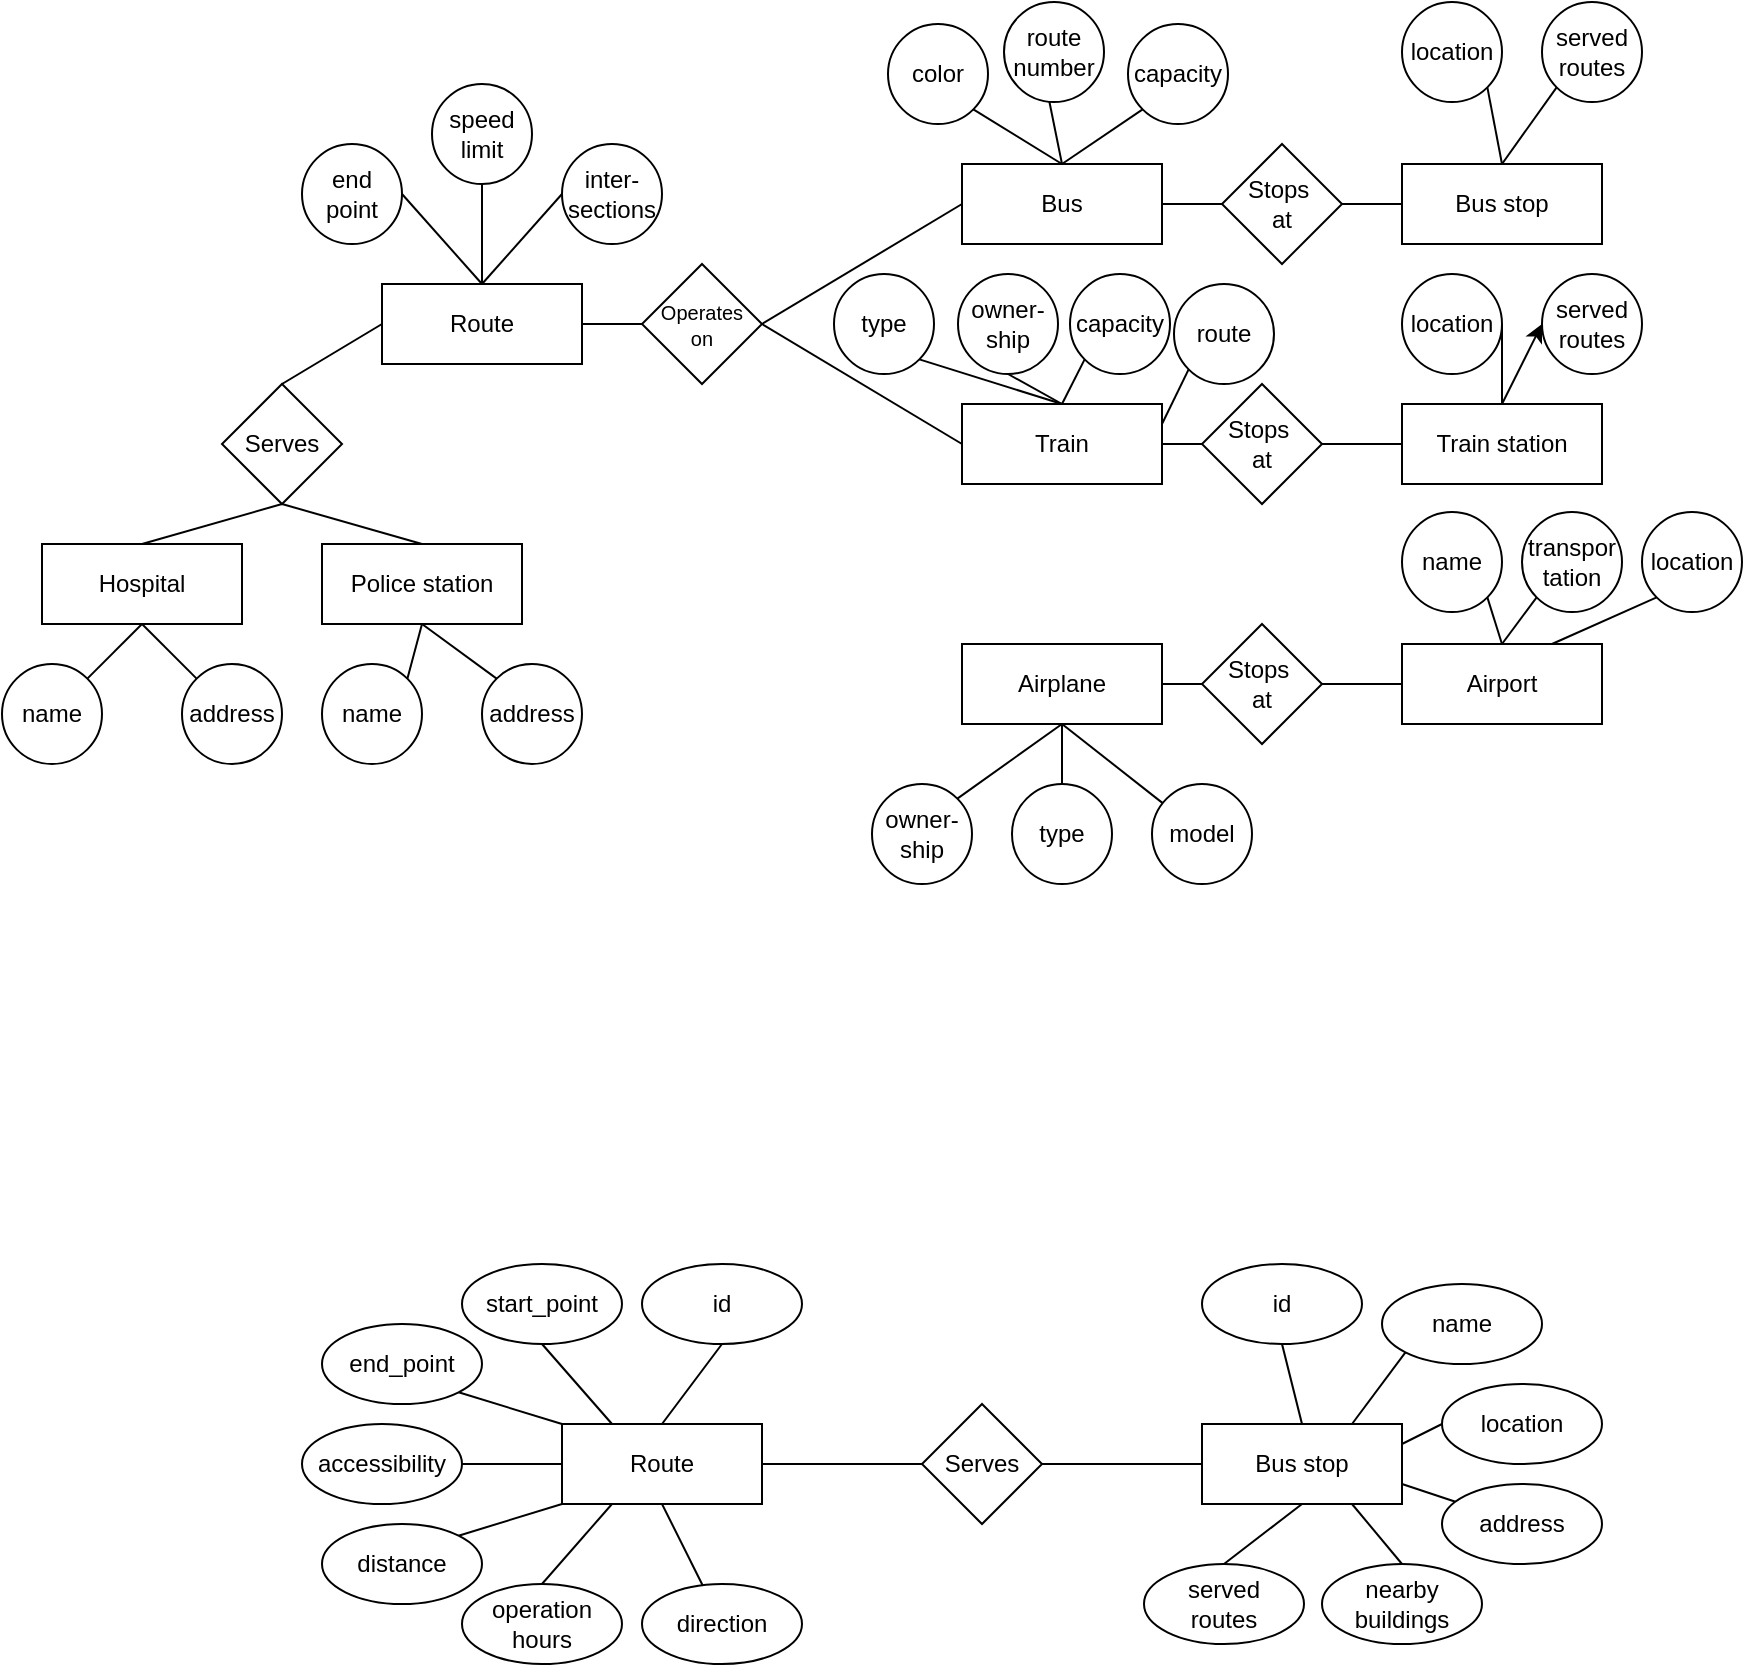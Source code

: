 <mxfile version="24.1.0" type="device">
  <diagram name="Page-1" id="OgqWzHOYpkqpAx2CG4Mx">
    <mxGraphModel dx="1833" dy="518" grid="1" gridSize="10" guides="1" tooltips="1" connect="1" arrows="1" fold="1" page="1" pageScale="1" pageWidth="850" pageHeight="1100" math="0" shadow="0">
      <root>
        <mxCell id="0" />
        <mxCell id="1" parent="0" />
        <mxCell id="xIa3Vx79y7yh4UbGRc0e-11" style="edgeStyle=orthogonalEdgeStyle;rounded=0;orthogonalLoop=1;jettySize=auto;html=1;exitX=1;exitY=0.5;exitDx=0;exitDy=0;entryX=0;entryY=0.5;entryDx=0;entryDy=0;endArrow=none;endFill=0;" parent="1" source="xIa3Vx79y7yh4UbGRc0e-1" target="xIa3Vx79y7yh4UbGRc0e-10" edge="1">
          <mxGeometry relative="1" as="geometry" />
        </mxCell>
        <mxCell id="xIa3Vx79y7yh4UbGRc0e-47" style="rounded=0;orthogonalLoop=1;jettySize=auto;html=1;exitX=0.5;exitY=0;exitDx=0;exitDy=0;entryX=1;entryY=1;entryDx=0;entryDy=0;endArrow=none;endFill=0;" parent="1" source="xIa3Vx79y7yh4UbGRc0e-1" target="xIa3Vx79y7yh4UbGRc0e-46" edge="1">
          <mxGeometry relative="1" as="geometry" />
        </mxCell>
        <mxCell id="xIa3Vx79y7yh4UbGRc0e-49" style="rounded=0;orthogonalLoop=1;jettySize=auto;html=1;exitX=0.5;exitY=0;exitDx=0;exitDy=0;entryX=0;entryY=1;entryDx=0;entryDy=0;endArrow=none;endFill=0;" parent="1" source="xIa3Vx79y7yh4UbGRc0e-1" target="xIa3Vx79y7yh4UbGRc0e-44" edge="1">
          <mxGeometry relative="1" as="geometry" />
        </mxCell>
        <mxCell id="xIa3Vx79y7yh4UbGRc0e-1" value="Bus" style="rounded=0;whiteSpace=wrap;html=1;" parent="1" vertex="1">
          <mxGeometry x="260" y="90" width="100" height="40" as="geometry" />
        </mxCell>
        <mxCell id="xIa3Vx79y7yh4UbGRc0e-14" style="edgeStyle=orthogonalEdgeStyle;rounded=0;orthogonalLoop=1;jettySize=auto;html=1;exitX=1;exitY=0.5;exitDx=0;exitDy=0;entryX=0;entryY=0.5;entryDx=0;entryDy=0;endArrow=none;endFill=0;" parent="1" source="xIa3Vx79y7yh4UbGRc0e-2" target="xIa3Vx79y7yh4UbGRc0e-13" edge="1">
          <mxGeometry relative="1" as="geometry" />
        </mxCell>
        <mxCell id="xIa3Vx79y7yh4UbGRc0e-57" style="rounded=0;orthogonalLoop=1;jettySize=auto;html=1;exitX=0.5;exitY=0;exitDx=0;exitDy=0;entryX=0.5;entryY=1;entryDx=0;entryDy=0;endArrow=none;endFill=0;" parent="1" source="xIa3Vx79y7yh4UbGRc0e-2" target="xIa3Vx79y7yh4UbGRc0e-55" edge="1">
          <mxGeometry relative="1" as="geometry" />
        </mxCell>
        <mxCell id="xIa3Vx79y7yh4UbGRc0e-58" style="rounded=0;orthogonalLoop=1;jettySize=auto;html=1;exitX=0.5;exitY=0;exitDx=0;exitDy=0;entryX=1;entryY=1;entryDx=0;entryDy=0;endArrow=none;endFill=0;" parent="1" source="xIa3Vx79y7yh4UbGRc0e-2" target="xIa3Vx79y7yh4UbGRc0e-54" edge="1">
          <mxGeometry relative="1" as="geometry" />
        </mxCell>
        <mxCell id="xIa3Vx79y7yh4UbGRc0e-59" style="rounded=0;orthogonalLoop=1;jettySize=auto;html=1;exitX=0.5;exitY=0;exitDx=0;exitDy=0;entryX=0;entryY=1;entryDx=0;entryDy=0;endArrow=none;endFill=0;" parent="1" source="xIa3Vx79y7yh4UbGRc0e-2" target="xIa3Vx79y7yh4UbGRc0e-56" edge="1">
          <mxGeometry relative="1" as="geometry" />
        </mxCell>
        <mxCell id="xIa3Vx79y7yh4UbGRc0e-61" style="rounded=0;orthogonalLoop=1;jettySize=auto;html=1;exitX=1;exitY=0.25;exitDx=0;exitDy=0;entryX=0;entryY=1;entryDx=0;entryDy=0;endArrow=none;endFill=0;" parent="1" source="xIa3Vx79y7yh4UbGRc0e-2" target="xIa3Vx79y7yh4UbGRc0e-60" edge="1">
          <mxGeometry relative="1" as="geometry" />
        </mxCell>
        <mxCell id="xIa3Vx79y7yh4UbGRc0e-2" value="Train" style="rounded=0;whiteSpace=wrap;html=1;" parent="1" vertex="1">
          <mxGeometry x="260" y="210" width="100" height="40" as="geometry" />
        </mxCell>
        <mxCell id="xIa3Vx79y7yh4UbGRc0e-17" style="edgeStyle=orthogonalEdgeStyle;rounded=0;orthogonalLoop=1;jettySize=auto;html=1;exitX=1;exitY=0.5;exitDx=0;exitDy=0;entryX=0;entryY=0.5;entryDx=0;entryDy=0;endArrow=none;endFill=0;" parent="1" source="xIa3Vx79y7yh4UbGRc0e-3" target="xIa3Vx79y7yh4UbGRc0e-16" edge="1">
          <mxGeometry relative="1" as="geometry" />
        </mxCell>
        <mxCell id="xIa3Vx79y7yh4UbGRc0e-71" style="rounded=0;orthogonalLoop=1;jettySize=auto;html=1;exitX=0.5;exitY=1;exitDx=0;exitDy=0;endArrow=none;endFill=0;" parent="1" source="xIa3Vx79y7yh4UbGRc0e-3" target="xIa3Vx79y7yh4UbGRc0e-69" edge="1">
          <mxGeometry relative="1" as="geometry" />
        </mxCell>
        <mxCell id="xIa3Vx79y7yh4UbGRc0e-73" style="rounded=0;orthogonalLoop=1;jettySize=auto;html=1;exitX=0.5;exitY=1;exitDx=0;exitDy=0;entryX=1;entryY=0;entryDx=0;entryDy=0;endArrow=none;endFill=0;" parent="1" source="xIa3Vx79y7yh4UbGRc0e-3" target="xIa3Vx79y7yh4UbGRc0e-67" edge="1">
          <mxGeometry relative="1" as="geometry" />
        </mxCell>
        <mxCell id="xIa3Vx79y7yh4UbGRc0e-74" style="rounded=0;orthogonalLoop=1;jettySize=auto;html=1;exitX=0.5;exitY=1;exitDx=0;exitDy=0;entryX=0.5;entryY=0;entryDx=0;entryDy=0;endArrow=none;endFill=0;" parent="1" source="xIa3Vx79y7yh4UbGRc0e-3" target="xIa3Vx79y7yh4UbGRc0e-66" edge="1">
          <mxGeometry relative="1" as="geometry" />
        </mxCell>
        <mxCell id="xIa3Vx79y7yh4UbGRc0e-3" value="Airplane" style="rounded=0;whiteSpace=wrap;html=1;" parent="1" vertex="1">
          <mxGeometry x="260" y="330" width="100" height="40" as="geometry" />
        </mxCell>
        <mxCell id="xIa3Vx79y7yh4UbGRc0e-22" style="edgeStyle=orthogonalEdgeStyle;rounded=0;orthogonalLoop=1;jettySize=auto;html=1;exitX=1;exitY=0.5;exitDx=0;exitDy=0;entryX=0;entryY=0.5;entryDx=0;entryDy=0;endArrow=none;endFill=0;" parent="1" source="xIa3Vx79y7yh4UbGRc0e-4" target="xIa3Vx79y7yh4UbGRc0e-19" edge="1">
          <mxGeometry relative="1" as="geometry" />
        </mxCell>
        <mxCell id="xIa3Vx79y7yh4UbGRc0e-41" style="rounded=0;orthogonalLoop=1;jettySize=auto;html=1;exitX=0.5;exitY=0;exitDx=0;exitDy=0;entryX=1;entryY=0.5;entryDx=0;entryDy=0;endArrow=none;endFill=0;" parent="1" source="xIa3Vx79y7yh4UbGRc0e-4" target="xIa3Vx79y7yh4UbGRc0e-39" edge="1">
          <mxGeometry relative="1" as="geometry" />
        </mxCell>
        <mxCell id="xIa3Vx79y7yh4UbGRc0e-42" style="edgeStyle=orthogonalEdgeStyle;rounded=0;orthogonalLoop=1;jettySize=auto;html=1;exitX=0.5;exitY=0;exitDx=0;exitDy=0;entryX=0.5;entryY=1;entryDx=0;entryDy=0;endArrow=none;endFill=0;" parent="1" source="xIa3Vx79y7yh4UbGRc0e-4" target="xIa3Vx79y7yh4UbGRc0e-38" edge="1">
          <mxGeometry relative="1" as="geometry" />
        </mxCell>
        <mxCell id="xIa3Vx79y7yh4UbGRc0e-43" style="rounded=0;orthogonalLoop=1;jettySize=auto;html=1;exitX=0.5;exitY=0;exitDx=0;exitDy=0;entryX=0;entryY=0.5;entryDx=0;entryDy=0;endArrow=none;endFill=0;" parent="1" source="xIa3Vx79y7yh4UbGRc0e-4" target="xIa3Vx79y7yh4UbGRc0e-40" edge="1">
          <mxGeometry relative="1" as="geometry" />
        </mxCell>
        <mxCell id="xIa3Vx79y7yh4UbGRc0e-4" value="Route" style="rounded=0;whiteSpace=wrap;html=1;" parent="1" vertex="1">
          <mxGeometry x="-30" y="150" width="100" height="40" as="geometry" />
        </mxCell>
        <mxCell id="xIa3Vx79y7yh4UbGRc0e-52" style="rounded=0;orthogonalLoop=1;jettySize=auto;html=1;exitX=0.5;exitY=0;exitDx=0;exitDy=0;entryX=1;entryY=1;entryDx=0;entryDy=0;endArrow=none;endFill=0;" parent="1" source="xIa3Vx79y7yh4UbGRc0e-5" target="xIa3Vx79y7yh4UbGRc0e-50" edge="1">
          <mxGeometry relative="1" as="geometry" />
        </mxCell>
        <mxCell id="xIa3Vx79y7yh4UbGRc0e-53" style="rounded=0;orthogonalLoop=1;jettySize=auto;html=1;exitX=0.5;exitY=0;exitDx=0;exitDy=0;entryX=0;entryY=1;entryDx=0;entryDy=0;endArrow=none;endFill=0;" parent="1" source="xIa3Vx79y7yh4UbGRc0e-5" target="xIa3Vx79y7yh4UbGRc0e-51" edge="1">
          <mxGeometry relative="1" as="geometry" />
        </mxCell>
        <mxCell id="xIa3Vx79y7yh4UbGRc0e-5" value="Bus stop" style="rounded=0;whiteSpace=wrap;html=1;" parent="1" vertex="1">
          <mxGeometry x="480" y="90" width="100" height="40" as="geometry" />
        </mxCell>
        <mxCell id="xIa3Vx79y7yh4UbGRc0e-64" style="rounded=0;orthogonalLoop=1;jettySize=auto;html=1;exitX=0.5;exitY=0;exitDx=0;exitDy=0;entryX=1;entryY=0.5;entryDx=0;entryDy=0;endArrow=none;endFill=0;" parent="1" source="xIa3Vx79y7yh4UbGRc0e-6" target="xIa3Vx79y7yh4UbGRc0e-62" edge="1">
          <mxGeometry relative="1" as="geometry" />
        </mxCell>
        <mxCell id="xIa3Vx79y7yh4UbGRc0e-65" style="rounded=0;orthogonalLoop=1;jettySize=auto;html=1;exitX=0.5;exitY=0;exitDx=0;exitDy=0;entryX=0;entryY=0.5;entryDx=0;entryDy=0;" parent="1" source="xIa3Vx79y7yh4UbGRc0e-6" target="xIa3Vx79y7yh4UbGRc0e-63" edge="1">
          <mxGeometry relative="1" as="geometry" />
        </mxCell>
        <mxCell id="xIa3Vx79y7yh4UbGRc0e-6" value="Train station" style="rounded=0;whiteSpace=wrap;html=1;" parent="1" vertex="1">
          <mxGeometry x="480" y="210" width="100" height="40" as="geometry" />
        </mxCell>
        <mxCell id="xIa3Vx79y7yh4UbGRc0e-78" style="rounded=0;orthogonalLoop=1;jettySize=auto;html=1;exitX=0.5;exitY=0;exitDx=0;exitDy=0;entryX=1;entryY=1;entryDx=0;entryDy=0;endArrow=none;endFill=0;" parent="1" source="xIa3Vx79y7yh4UbGRc0e-7" target="xIa3Vx79y7yh4UbGRc0e-75" edge="1">
          <mxGeometry relative="1" as="geometry" />
        </mxCell>
        <mxCell id="xIa3Vx79y7yh4UbGRc0e-79" style="rounded=0;orthogonalLoop=1;jettySize=auto;html=1;exitX=0.5;exitY=0;exitDx=0;exitDy=0;entryX=0;entryY=1;entryDx=0;entryDy=0;endArrow=none;endFill=0;" parent="1" source="xIa3Vx79y7yh4UbGRc0e-7" target="xIa3Vx79y7yh4UbGRc0e-76" edge="1">
          <mxGeometry relative="1" as="geometry" />
        </mxCell>
        <mxCell id="xIa3Vx79y7yh4UbGRc0e-80" style="rounded=0;orthogonalLoop=1;jettySize=auto;html=1;exitX=0.75;exitY=0;exitDx=0;exitDy=0;entryX=0;entryY=1;entryDx=0;entryDy=0;endArrow=none;endFill=0;" parent="1" source="xIa3Vx79y7yh4UbGRc0e-7" target="xIa3Vx79y7yh4UbGRc0e-77" edge="1">
          <mxGeometry relative="1" as="geometry" />
        </mxCell>
        <mxCell id="xIa3Vx79y7yh4UbGRc0e-7" value="Airport" style="rounded=0;whiteSpace=wrap;html=1;" parent="1" vertex="1">
          <mxGeometry x="480" y="330" width="100" height="40" as="geometry" />
        </mxCell>
        <mxCell id="xIa3Vx79y7yh4UbGRc0e-26" style="rounded=0;orthogonalLoop=1;jettySize=auto;html=1;exitX=0.5;exitY=0;exitDx=0;exitDy=0;entryX=0.5;entryY=1;entryDx=0;entryDy=0;endArrow=none;endFill=0;" parent="1" source="xIa3Vx79y7yh4UbGRc0e-8" target="xIa3Vx79y7yh4UbGRc0e-25" edge="1">
          <mxGeometry relative="1" as="geometry" />
        </mxCell>
        <mxCell id="xIa3Vx79y7yh4UbGRc0e-32" style="rounded=0;orthogonalLoop=1;jettySize=auto;html=1;exitX=0.5;exitY=1;exitDx=0;exitDy=0;entryX=1;entryY=0;entryDx=0;entryDy=0;endArrow=none;endFill=0;" parent="1" source="xIa3Vx79y7yh4UbGRc0e-8" target="xIa3Vx79y7yh4UbGRc0e-29" edge="1">
          <mxGeometry relative="1" as="geometry" />
        </mxCell>
        <mxCell id="xIa3Vx79y7yh4UbGRc0e-33" style="rounded=0;orthogonalLoop=1;jettySize=auto;html=1;exitX=0.5;exitY=1;exitDx=0;exitDy=0;entryX=0;entryY=0;entryDx=0;entryDy=0;endArrow=none;endFill=0;" parent="1" source="xIa3Vx79y7yh4UbGRc0e-8" target="xIa3Vx79y7yh4UbGRc0e-30" edge="1">
          <mxGeometry relative="1" as="geometry" />
        </mxCell>
        <mxCell id="xIa3Vx79y7yh4UbGRc0e-8" value="Hospital" style="rounded=0;whiteSpace=wrap;html=1;" parent="1" vertex="1">
          <mxGeometry x="-200" y="280" width="100" height="40" as="geometry" />
        </mxCell>
        <mxCell id="xIa3Vx79y7yh4UbGRc0e-27" style="rounded=0;orthogonalLoop=1;jettySize=auto;html=1;exitX=0.5;exitY=0;exitDx=0;exitDy=0;endArrow=none;endFill=0;entryX=0.5;entryY=1;entryDx=0;entryDy=0;" parent="1" source="xIa3Vx79y7yh4UbGRc0e-9" target="xIa3Vx79y7yh4UbGRc0e-25" edge="1">
          <mxGeometry relative="1" as="geometry" />
        </mxCell>
        <mxCell id="xIa3Vx79y7yh4UbGRc0e-9" value="Police station" style="rounded=0;whiteSpace=wrap;html=1;" parent="1" vertex="1">
          <mxGeometry x="-60" y="280" width="100" height="40" as="geometry" />
        </mxCell>
        <mxCell id="xIa3Vx79y7yh4UbGRc0e-81" style="edgeStyle=orthogonalEdgeStyle;rounded=0;orthogonalLoop=1;jettySize=auto;html=1;exitX=1;exitY=0.5;exitDx=0;exitDy=0;entryX=0;entryY=0.5;entryDx=0;entryDy=0;endArrow=none;endFill=0;" parent="1" source="xIa3Vx79y7yh4UbGRc0e-10" target="xIa3Vx79y7yh4UbGRc0e-5" edge="1">
          <mxGeometry relative="1" as="geometry" />
        </mxCell>
        <mxCell id="xIa3Vx79y7yh4UbGRc0e-10" value="Stops&amp;nbsp;&lt;div&gt;at&lt;/div&gt;" style="rhombus;whiteSpace=wrap;html=1;" parent="1" vertex="1">
          <mxGeometry x="390" y="80" width="60" height="60" as="geometry" />
        </mxCell>
        <mxCell id="xIa3Vx79y7yh4UbGRc0e-15" style="edgeStyle=orthogonalEdgeStyle;rounded=0;orthogonalLoop=1;jettySize=auto;html=1;exitX=1;exitY=0.5;exitDx=0;exitDy=0;entryX=0;entryY=0.5;entryDx=0;entryDy=0;endArrow=none;endFill=0;" parent="1" source="xIa3Vx79y7yh4UbGRc0e-13" target="xIa3Vx79y7yh4UbGRc0e-6" edge="1">
          <mxGeometry relative="1" as="geometry" />
        </mxCell>
        <mxCell id="xIa3Vx79y7yh4UbGRc0e-13" value="Stops&amp;nbsp;&lt;div&gt;at&lt;/div&gt;" style="rhombus;whiteSpace=wrap;html=1;" parent="1" vertex="1">
          <mxGeometry x="380" y="200" width="60" height="60" as="geometry" />
        </mxCell>
        <mxCell id="xIa3Vx79y7yh4UbGRc0e-18" style="edgeStyle=orthogonalEdgeStyle;rounded=0;orthogonalLoop=1;jettySize=auto;html=1;exitX=1;exitY=0.5;exitDx=0;exitDy=0;entryX=0;entryY=0.5;entryDx=0;entryDy=0;endArrow=none;endFill=0;" parent="1" source="xIa3Vx79y7yh4UbGRc0e-16" target="xIa3Vx79y7yh4UbGRc0e-7" edge="1">
          <mxGeometry relative="1" as="geometry" />
        </mxCell>
        <mxCell id="xIa3Vx79y7yh4UbGRc0e-16" value="Stops&amp;nbsp;&lt;div&gt;at&lt;/div&gt;" style="rhombus;whiteSpace=wrap;html=1;" parent="1" vertex="1">
          <mxGeometry x="380" y="320" width="60" height="60" as="geometry" />
        </mxCell>
        <mxCell id="xIa3Vx79y7yh4UbGRc0e-23" style="rounded=0;orthogonalLoop=1;jettySize=auto;html=1;exitX=1;exitY=0.5;exitDx=0;exitDy=0;entryX=0;entryY=0.5;entryDx=0;entryDy=0;endArrow=none;endFill=0;" parent="1" source="xIa3Vx79y7yh4UbGRc0e-19" target="xIa3Vx79y7yh4UbGRc0e-1" edge="1">
          <mxGeometry relative="1" as="geometry" />
        </mxCell>
        <mxCell id="xIa3Vx79y7yh4UbGRc0e-24" style="rounded=0;orthogonalLoop=1;jettySize=auto;html=1;exitX=1;exitY=0.5;exitDx=0;exitDy=0;entryX=0;entryY=0.5;entryDx=0;entryDy=0;endArrow=none;endFill=0;" parent="1" source="xIa3Vx79y7yh4UbGRc0e-19" target="xIa3Vx79y7yh4UbGRc0e-2" edge="1">
          <mxGeometry relative="1" as="geometry" />
        </mxCell>
        <mxCell id="xIa3Vx79y7yh4UbGRc0e-19" value="&lt;font style=&quot;font-size: 10px;&quot;&gt;Operates&lt;/font&gt;&lt;div style=&quot;font-size: 10px;&quot;&gt;&lt;font style=&quot;font-size: 10px;&quot;&gt;on&lt;/font&gt;&lt;/div&gt;" style="rhombus;whiteSpace=wrap;html=1;" parent="1" vertex="1">
          <mxGeometry x="100" y="140" width="60" height="60" as="geometry" />
        </mxCell>
        <mxCell id="xIa3Vx79y7yh4UbGRc0e-28" style="rounded=0;orthogonalLoop=1;jettySize=auto;html=1;exitX=0.5;exitY=0;exitDx=0;exitDy=0;entryX=0;entryY=0.5;entryDx=0;entryDy=0;endArrow=none;endFill=0;" parent="1" source="xIa3Vx79y7yh4UbGRc0e-25" target="xIa3Vx79y7yh4UbGRc0e-4" edge="1">
          <mxGeometry relative="1" as="geometry" />
        </mxCell>
        <mxCell id="xIa3Vx79y7yh4UbGRc0e-25" value="Serves" style="rhombus;whiteSpace=wrap;html=1;" parent="1" vertex="1">
          <mxGeometry x="-110" y="200" width="60" height="60" as="geometry" />
        </mxCell>
        <mxCell id="xIa3Vx79y7yh4UbGRc0e-29" value="name" style="ellipse;whiteSpace=wrap;html=1;" parent="1" vertex="1">
          <mxGeometry x="-220" y="340" width="50" height="50" as="geometry" />
        </mxCell>
        <mxCell id="xIa3Vx79y7yh4UbGRc0e-30" value="address" style="ellipse;whiteSpace=wrap;html=1;" parent="1" vertex="1">
          <mxGeometry x="-130" y="340" width="50" height="50" as="geometry" />
        </mxCell>
        <mxCell id="xIa3Vx79y7yh4UbGRc0e-34" style="rounded=0;orthogonalLoop=1;jettySize=auto;html=1;exitX=0.5;exitY=1;exitDx=0;exitDy=0;entryX=1;entryY=0;entryDx=0;entryDy=0;endArrow=none;endFill=0;" parent="1" source="xIa3Vx79y7yh4UbGRc0e-9" target="xIa3Vx79y7yh4UbGRc0e-36" edge="1">
          <mxGeometry relative="1" as="geometry">
            <mxPoint x="-520" y="390" as="sourcePoint" />
          </mxGeometry>
        </mxCell>
        <mxCell id="xIa3Vx79y7yh4UbGRc0e-35" style="rounded=0;orthogonalLoop=1;jettySize=auto;html=1;entryX=0;entryY=0;entryDx=0;entryDy=0;endArrow=none;endFill=0;exitX=0.5;exitY=1;exitDx=0;exitDy=0;" parent="1" source="xIa3Vx79y7yh4UbGRc0e-9" target="xIa3Vx79y7yh4UbGRc0e-37" edge="1">
          <mxGeometry relative="1" as="geometry">
            <mxPoint x="-540" y="260" as="sourcePoint" />
          </mxGeometry>
        </mxCell>
        <mxCell id="xIa3Vx79y7yh4UbGRc0e-36" value="name" style="ellipse;whiteSpace=wrap;html=1;" parent="1" vertex="1">
          <mxGeometry x="-60" y="340" width="50" height="50" as="geometry" />
        </mxCell>
        <mxCell id="xIa3Vx79y7yh4UbGRc0e-37" value="address" style="ellipse;whiteSpace=wrap;html=1;" parent="1" vertex="1">
          <mxGeometry x="20" y="340" width="50" height="50" as="geometry" />
        </mxCell>
        <mxCell id="xIa3Vx79y7yh4UbGRc0e-38" value="speed&lt;div&gt;limit&lt;/div&gt;" style="ellipse;whiteSpace=wrap;html=1;" parent="1" vertex="1">
          <mxGeometry x="-5" y="50" width="50" height="50" as="geometry" />
        </mxCell>
        <mxCell id="xIa3Vx79y7yh4UbGRc0e-39" value="end&lt;div&gt;point&lt;/div&gt;" style="ellipse;whiteSpace=wrap;html=1;" parent="1" vertex="1">
          <mxGeometry x="-70" y="80" width="50" height="50" as="geometry" />
        </mxCell>
        <mxCell id="xIa3Vx79y7yh4UbGRc0e-40" value="inter-&lt;div&gt;sections&lt;/div&gt;" style="ellipse;whiteSpace=wrap;html=1;" parent="1" vertex="1">
          <mxGeometry x="60" y="80" width="50" height="50" as="geometry" />
        </mxCell>
        <mxCell id="xIa3Vx79y7yh4UbGRc0e-44" value="capacity" style="ellipse;whiteSpace=wrap;html=1;" parent="1" vertex="1">
          <mxGeometry x="343" y="20" width="50" height="50" as="geometry" />
        </mxCell>
        <mxCell id="xIa3Vx79y7yh4UbGRc0e-45" value="route&lt;div&gt;number&lt;/div&gt;" style="ellipse;whiteSpace=wrap;html=1;" parent="1" vertex="1">
          <mxGeometry x="281" y="9" width="50" height="50" as="geometry" />
        </mxCell>
        <mxCell id="xIa3Vx79y7yh4UbGRc0e-46" value="color" style="ellipse;whiteSpace=wrap;html=1;" parent="1" vertex="1">
          <mxGeometry x="223" y="20" width="50" height="50" as="geometry" />
        </mxCell>
        <mxCell id="xIa3Vx79y7yh4UbGRc0e-48" style="rounded=0;orthogonalLoop=1;jettySize=auto;html=1;exitX=0.5;exitY=0;exitDx=0;exitDy=0;entryX=0.453;entryY=0.993;entryDx=0;entryDy=0;entryPerimeter=0;endArrow=none;endFill=0;" parent="1" source="xIa3Vx79y7yh4UbGRc0e-1" target="xIa3Vx79y7yh4UbGRc0e-45" edge="1">
          <mxGeometry relative="1" as="geometry" />
        </mxCell>
        <mxCell id="xIa3Vx79y7yh4UbGRc0e-50" value="location" style="ellipse;whiteSpace=wrap;html=1;" parent="1" vertex="1">
          <mxGeometry x="480" y="9" width="50" height="50" as="geometry" />
        </mxCell>
        <mxCell id="xIa3Vx79y7yh4UbGRc0e-51" value="served&lt;div&gt;routes&lt;/div&gt;" style="ellipse;whiteSpace=wrap;html=1;" parent="1" vertex="1">
          <mxGeometry x="550" y="9" width="50" height="50" as="geometry" />
        </mxCell>
        <mxCell id="xIa3Vx79y7yh4UbGRc0e-54" value="type" style="ellipse;whiteSpace=wrap;html=1;" parent="1" vertex="1">
          <mxGeometry x="196" y="145" width="50" height="50" as="geometry" />
        </mxCell>
        <mxCell id="xIa3Vx79y7yh4UbGRc0e-55" value="owner-&lt;div&gt;ship&lt;/div&gt;" style="ellipse;whiteSpace=wrap;html=1;" parent="1" vertex="1">
          <mxGeometry x="258" y="145" width="50" height="50" as="geometry" />
        </mxCell>
        <mxCell id="xIa3Vx79y7yh4UbGRc0e-56" value="capacity" style="ellipse;whiteSpace=wrap;html=1;" parent="1" vertex="1">
          <mxGeometry x="314" y="145" width="50" height="50" as="geometry" />
        </mxCell>
        <mxCell id="xIa3Vx79y7yh4UbGRc0e-60" value="route" style="ellipse;whiteSpace=wrap;html=1;" parent="1" vertex="1">
          <mxGeometry x="366" y="150" width="50" height="50" as="geometry" />
        </mxCell>
        <mxCell id="xIa3Vx79y7yh4UbGRc0e-62" value="location" style="ellipse;whiteSpace=wrap;html=1;" parent="1" vertex="1">
          <mxGeometry x="480" y="145" width="50" height="50" as="geometry" />
        </mxCell>
        <mxCell id="xIa3Vx79y7yh4UbGRc0e-63" value="served&lt;div&gt;routes&lt;/div&gt;" style="ellipse;whiteSpace=wrap;html=1;" parent="1" vertex="1">
          <mxGeometry x="550" y="145" width="50" height="50" as="geometry" />
        </mxCell>
        <mxCell id="xIa3Vx79y7yh4UbGRc0e-66" value="type" style="ellipse;whiteSpace=wrap;html=1;" parent="1" vertex="1">
          <mxGeometry x="285" y="400" width="50" height="50" as="geometry" />
        </mxCell>
        <mxCell id="xIa3Vx79y7yh4UbGRc0e-67" value="owner-&lt;div&gt;ship&lt;/div&gt;" style="ellipse;whiteSpace=wrap;html=1;" parent="1" vertex="1">
          <mxGeometry x="215" y="400" width="50" height="50" as="geometry" />
        </mxCell>
        <mxCell id="xIa3Vx79y7yh4UbGRc0e-69" value="model" style="ellipse;whiteSpace=wrap;html=1;" parent="1" vertex="1">
          <mxGeometry x="355" y="400" width="50" height="50" as="geometry" />
        </mxCell>
        <mxCell id="xIa3Vx79y7yh4UbGRc0e-75" value="name" style="ellipse;whiteSpace=wrap;html=1;" parent="1" vertex="1">
          <mxGeometry x="480" y="264" width="50" height="50" as="geometry" />
        </mxCell>
        <mxCell id="xIa3Vx79y7yh4UbGRc0e-76" value="transpor&lt;div&gt;t&lt;span style=&quot;background-color: initial;&quot;&gt;ation&lt;/span&gt;&lt;/div&gt;" style="ellipse;whiteSpace=wrap;html=1;" parent="1" vertex="1">
          <mxGeometry x="540" y="264" width="50" height="50" as="geometry" />
        </mxCell>
        <mxCell id="xIa3Vx79y7yh4UbGRc0e-77" value="location" style="ellipse;whiteSpace=wrap;html=1;" parent="1" vertex="1">
          <mxGeometry x="600" y="264" width="50" height="50" as="geometry" />
        </mxCell>
        <mxCell id="IcOZGdYZxW1Ww55h6HlO-5" style="edgeStyle=orthogonalEdgeStyle;rounded=0;orthogonalLoop=1;jettySize=auto;html=1;exitX=1;exitY=0.5;exitDx=0;exitDy=0;entryX=0;entryY=0.5;entryDx=0;entryDy=0;endArrow=none;endFill=0;" edge="1" parent="1" source="IcOZGdYZxW1Ww55h6HlO-1" target="IcOZGdYZxW1Ww55h6HlO-4">
          <mxGeometry relative="1" as="geometry" />
        </mxCell>
        <mxCell id="IcOZGdYZxW1Ww55h6HlO-14" style="rounded=0;orthogonalLoop=1;jettySize=auto;html=1;exitX=0.5;exitY=0;exitDx=0;exitDy=0;entryX=0.5;entryY=1;entryDx=0;entryDy=0;endArrow=none;endFill=0;" edge="1" parent="1" source="IcOZGdYZxW1Ww55h6HlO-1" target="IcOZGdYZxW1Ww55h6HlO-7">
          <mxGeometry relative="1" as="geometry" />
        </mxCell>
        <mxCell id="IcOZGdYZxW1Ww55h6HlO-15" style="rounded=0;orthogonalLoop=1;jettySize=auto;html=1;exitX=0.25;exitY=0;exitDx=0;exitDy=0;entryX=0.5;entryY=1;entryDx=0;entryDy=0;endArrow=none;endFill=0;" edge="1" parent="1" source="IcOZGdYZxW1Ww55h6HlO-1" target="IcOZGdYZxW1Ww55h6HlO-8">
          <mxGeometry relative="1" as="geometry" />
        </mxCell>
        <mxCell id="IcOZGdYZxW1Ww55h6HlO-16" style="rounded=0;orthogonalLoop=1;jettySize=auto;html=1;exitX=0;exitY=0;exitDx=0;exitDy=0;entryX=1;entryY=1;entryDx=0;entryDy=0;endArrow=none;endFill=0;" edge="1" parent="1" source="IcOZGdYZxW1Ww55h6HlO-1" target="IcOZGdYZxW1Ww55h6HlO-9">
          <mxGeometry relative="1" as="geometry" />
        </mxCell>
        <mxCell id="IcOZGdYZxW1Ww55h6HlO-17" style="edgeStyle=orthogonalEdgeStyle;rounded=0;orthogonalLoop=1;jettySize=auto;html=1;exitX=0;exitY=0.5;exitDx=0;exitDy=0;entryX=1;entryY=0.5;entryDx=0;entryDy=0;endArrow=none;endFill=0;" edge="1" parent="1" source="IcOZGdYZxW1Ww55h6HlO-1" target="IcOZGdYZxW1Ww55h6HlO-10">
          <mxGeometry relative="1" as="geometry" />
        </mxCell>
        <mxCell id="IcOZGdYZxW1Ww55h6HlO-18" style="rounded=0;orthogonalLoop=1;jettySize=auto;html=1;exitX=0;exitY=1;exitDx=0;exitDy=0;entryX=1;entryY=0;entryDx=0;entryDy=0;endArrow=none;endFill=0;" edge="1" parent="1" source="IcOZGdYZxW1Ww55h6HlO-1" target="IcOZGdYZxW1Ww55h6HlO-11">
          <mxGeometry relative="1" as="geometry" />
        </mxCell>
        <mxCell id="IcOZGdYZxW1Ww55h6HlO-19" style="rounded=0;orthogonalLoop=1;jettySize=auto;html=1;exitX=0.25;exitY=1;exitDx=0;exitDy=0;entryX=0.5;entryY=0;entryDx=0;entryDy=0;endArrow=none;endFill=0;" edge="1" parent="1" source="IcOZGdYZxW1Ww55h6HlO-1" target="IcOZGdYZxW1Ww55h6HlO-12">
          <mxGeometry relative="1" as="geometry" />
        </mxCell>
        <mxCell id="IcOZGdYZxW1Ww55h6HlO-20" style="rounded=0;orthogonalLoop=1;jettySize=auto;html=1;exitX=0.5;exitY=1;exitDx=0;exitDy=0;endArrow=none;endFill=0;" edge="1" parent="1" source="IcOZGdYZxW1Ww55h6HlO-1" target="IcOZGdYZxW1Ww55h6HlO-13">
          <mxGeometry relative="1" as="geometry" />
        </mxCell>
        <mxCell id="IcOZGdYZxW1Ww55h6HlO-1" value="Route" style="rounded=0;whiteSpace=wrap;html=1;" vertex="1" parent="1">
          <mxGeometry x="60" y="720" width="100" height="40" as="geometry" />
        </mxCell>
        <mxCell id="IcOZGdYZxW1Ww55h6HlO-27" style="rounded=0;orthogonalLoop=1;jettySize=auto;html=1;exitX=0.5;exitY=0;exitDx=0;exitDy=0;entryX=0.5;entryY=1;entryDx=0;entryDy=0;endArrow=none;endFill=0;" edge="1" parent="1" source="IcOZGdYZxW1Ww55h6HlO-2" target="IcOZGdYZxW1Ww55h6HlO-21">
          <mxGeometry relative="1" as="geometry" />
        </mxCell>
        <mxCell id="IcOZGdYZxW1Ww55h6HlO-28" style="rounded=0;orthogonalLoop=1;jettySize=auto;html=1;exitX=0.75;exitY=0;exitDx=0;exitDy=0;entryX=0;entryY=1;entryDx=0;entryDy=0;endArrow=none;endFill=0;" edge="1" parent="1" source="IcOZGdYZxW1Ww55h6HlO-2" target="IcOZGdYZxW1Ww55h6HlO-22">
          <mxGeometry relative="1" as="geometry" />
        </mxCell>
        <mxCell id="IcOZGdYZxW1Ww55h6HlO-30" style="rounded=0;orthogonalLoop=1;jettySize=auto;html=1;exitX=1;exitY=0.75;exitDx=0;exitDy=0;endArrow=none;endFill=0;" edge="1" parent="1" source="IcOZGdYZxW1Ww55h6HlO-2" target="IcOZGdYZxW1Ww55h6HlO-24">
          <mxGeometry relative="1" as="geometry" />
        </mxCell>
        <mxCell id="IcOZGdYZxW1Ww55h6HlO-31" style="rounded=0;orthogonalLoop=1;jettySize=auto;html=1;exitX=0.75;exitY=1;exitDx=0;exitDy=0;entryX=0.5;entryY=0;entryDx=0;entryDy=0;endArrow=none;endFill=0;" edge="1" parent="1" source="IcOZGdYZxW1Ww55h6HlO-2" target="IcOZGdYZxW1Ww55h6HlO-25">
          <mxGeometry relative="1" as="geometry" />
        </mxCell>
        <mxCell id="IcOZGdYZxW1Ww55h6HlO-32" style="rounded=0;orthogonalLoop=1;jettySize=auto;html=1;exitX=0.5;exitY=1;exitDx=0;exitDy=0;entryX=0.5;entryY=0;entryDx=0;entryDy=0;endArrow=none;endFill=0;" edge="1" parent="1" source="IcOZGdYZxW1Ww55h6HlO-2" target="IcOZGdYZxW1Ww55h6HlO-26">
          <mxGeometry relative="1" as="geometry" />
        </mxCell>
        <mxCell id="IcOZGdYZxW1Ww55h6HlO-2" value="Bus stop" style="rounded=0;whiteSpace=wrap;html=1;" vertex="1" parent="1">
          <mxGeometry x="380" y="720" width="100" height="40" as="geometry" />
        </mxCell>
        <mxCell id="IcOZGdYZxW1Ww55h6HlO-6" style="edgeStyle=orthogonalEdgeStyle;rounded=0;orthogonalLoop=1;jettySize=auto;html=1;exitX=1;exitY=0.5;exitDx=0;exitDy=0;entryX=0;entryY=0.5;entryDx=0;entryDy=0;endArrow=none;endFill=0;" edge="1" parent="1" source="IcOZGdYZxW1Ww55h6HlO-4" target="IcOZGdYZxW1Ww55h6HlO-2">
          <mxGeometry relative="1" as="geometry" />
        </mxCell>
        <mxCell id="IcOZGdYZxW1Ww55h6HlO-4" value="Serves" style="rhombus;whiteSpace=wrap;html=1;" vertex="1" parent="1">
          <mxGeometry x="240" y="710" width="60" height="60" as="geometry" />
        </mxCell>
        <mxCell id="IcOZGdYZxW1Ww55h6HlO-7" value="id" style="ellipse;whiteSpace=wrap;html=1;" vertex="1" parent="1">
          <mxGeometry x="100" y="640" width="80" height="40" as="geometry" />
        </mxCell>
        <mxCell id="IcOZGdYZxW1Ww55h6HlO-8" value="start_point" style="ellipse;whiteSpace=wrap;html=1;" vertex="1" parent="1">
          <mxGeometry x="10" y="640" width="80" height="40" as="geometry" />
        </mxCell>
        <mxCell id="IcOZGdYZxW1Ww55h6HlO-9" value="end_point" style="ellipse;whiteSpace=wrap;html=1;" vertex="1" parent="1">
          <mxGeometry x="-60" y="670" width="80" height="40" as="geometry" />
        </mxCell>
        <mxCell id="IcOZGdYZxW1Ww55h6HlO-10" value="accessibility" style="ellipse;whiteSpace=wrap;html=1;" vertex="1" parent="1">
          <mxGeometry x="-70" y="720" width="80" height="40" as="geometry" />
        </mxCell>
        <mxCell id="IcOZGdYZxW1Ww55h6HlO-11" value="distance" style="ellipse;whiteSpace=wrap;html=1;" vertex="1" parent="1">
          <mxGeometry x="-60" y="770" width="80" height="40" as="geometry" />
        </mxCell>
        <mxCell id="IcOZGdYZxW1Ww55h6HlO-12" value="operation&lt;div&gt;hours&lt;/div&gt;" style="ellipse;whiteSpace=wrap;html=1;" vertex="1" parent="1">
          <mxGeometry x="10" y="800" width="80" height="40" as="geometry" />
        </mxCell>
        <mxCell id="IcOZGdYZxW1Ww55h6HlO-13" value="direction" style="ellipse;whiteSpace=wrap;html=1;" vertex="1" parent="1">
          <mxGeometry x="100" y="800" width="80" height="40" as="geometry" />
        </mxCell>
        <mxCell id="IcOZGdYZxW1Ww55h6HlO-21" value="id" style="ellipse;whiteSpace=wrap;html=1;" vertex="1" parent="1">
          <mxGeometry x="380" y="640" width="80" height="40" as="geometry" />
        </mxCell>
        <mxCell id="IcOZGdYZxW1Ww55h6HlO-22" value="name" style="ellipse;whiteSpace=wrap;html=1;" vertex="1" parent="1">
          <mxGeometry x="470" y="650" width="80" height="40" as="geometry" />
        </mxCell>
        <mxCell id="IcOZGdYZxW1Ww55h6HlO-23" value="location" style="ellipse;whiteSpace=wrap;html=1;" vertex="1" parent="1">
          <mxGeometry x="500" y="700" width="80" height="40" as="geometry" />
        </mxCell>
        <mxCell id="IcOZGdYZxW1Ww55h6HlO-24" value="address" style="ellipse;whiteSpace=wrap;html=1;" vertex="1" parent="1">
          <mxGeometry x="500" y="750" width="80" height="40" as="geometry" />
        </mxCell>
        <mxCell id="IcOZGdYZxW1Ww55h6HlO-25" value="nearby&lt;div&gt;buildings&lt;/div&gt;" style="ellipse;whiteSpace=wrap;html=1;" vertex="1" parent="1">
          <mxGeometry x="440" y="790" width="80" height="40" as="geometry" />
        </mxCell>
        <mxCell id="IcOZGdYZxW1Ww55h6HlO-26" value="served&lt;div&gt;routes&lt;/div&gt;" style="ellipse;whiteSpace=wrap;html=1;" vertex="1" parent="1">
          <mxGeometry x="351" y="790" width="80" height="40" as="geometry" />
        </mxCell>
        <mxCell id="IcOZGdYZxW1Ww55h6HlO-29" style="rounded=0;orthogonalLoop=1;jettySize=auto;html=1;entryX=0;entryY=0.5;entryDx=0;entryDy=0;endArrow=none;endFill=0;" edge="1" parent="1" target="IcOZGdYZxW1Ww55h6HlO-23">
          <mxGeometry relative="1" as="geometry">
            <mxPoint x="480" y="730" as="sourcePoint" />
          </mxGeometry>
        </mxCell>
      </root>
    </mxGraphModel>
  </diagram>
</mxfile>
